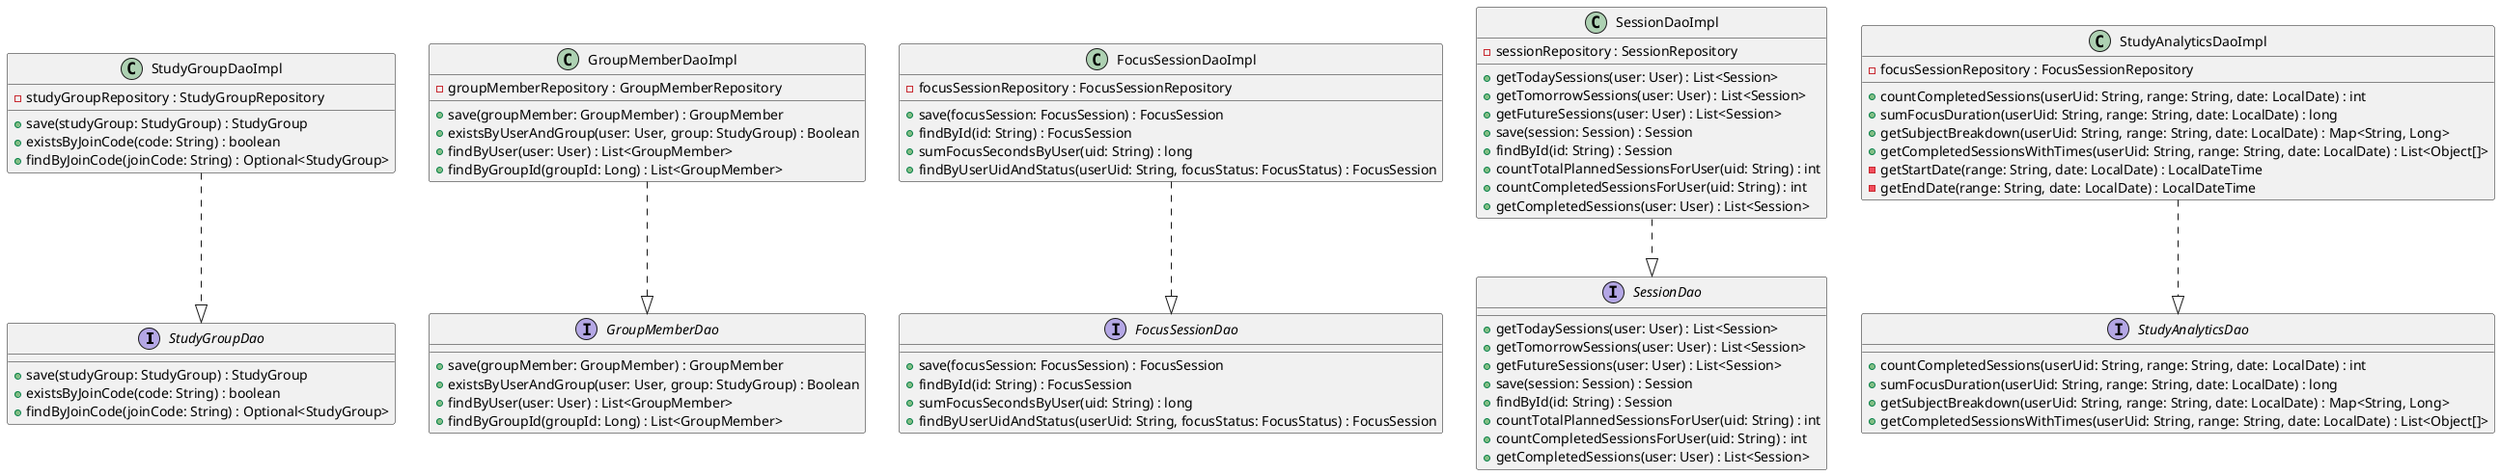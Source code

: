 @startuml

interface StudyGroupDao {
    + save(studyGroup: StudyGroup) : StudyGroup
    + existsByJoinCode(code: String) : boolean
    + findByJoinCode(joinCode: String) : Optional<StudyGroup>
}

interface GroupMemberDao {
    + save(groupMember: GroupMember) : GroupMember
    + existsByUserAndGroup(user: User, group: StudyGroup) : Boolean
    + findByUser(user: User) : List<GroupMember>
    + findByGroupId(groupId: Long) : List<GroupMember>
}

interface FocusSessionDao {
    + save(focusSession: FocusSession) : FocusSession
    + findById(id: String) : FocusSession
    + sumFocusSecondsByUser(uid: String) : long
    + findByUserUidAndStatus(userUid: String, focusStatus: FocusStatus) : FocusSession
}

interface SessionDao {
    + getTodaySessions(user: User) : List<Session>
    + getTomorrowSessions(user: User) : List<Session>
    + getFutureSessions(user: User) : List<Session>
    + save(session: Session) : Session
    + findById(id: String) : Session
    + countTotalPlannedSessionsForUser(uid: String) : int
    + countCompletedSessionsForUser(uid: String) : int
    + getCompletedSessions(user: User) : List<Session>
}

interface StudyAnalyticsDao {
    + countCompletedSessions(userUid: String, range: String, date: LocalDate) : int
    + sumFocusDuration(userUid: String, range: String, date: LocalDate) : long
    + getSubjectBreakdown(userUid: String, range: String, date: LocalDate) : Map<String, Long>
    + getCompletedSessionsWithTimes(userUid: String, range: String, date: LocalDate) : List<Object[]>
}

class StudyGroupDaoImpl {
    - studyGroupRepository : StudyGroupRepository

    + save(studyGroup: StudyGroup) : StudyGroup
    + existsByJoinCode(code: String) : boolean
    + findByJoinCode(joinCode: String) : Optional<StudyGroup>
}

class GroupMemberDaoImpl {
    - groupMemberRepository : GroupMemberRepository

    + save(groupMember: GroupMember) : GroupMember
    + existsByUserAndGroup(user: User, group: StudyGroup) : Boolean
    + findByUser(user: User) : List<GroupMember>
    + findByGroupId(groupId: Long) : List<GroupMember>
}

class FocusSessionDaoImpl {
    - focusSessionRepository : FocusSessionRepository

    + save(focusSession: FocusSession) : FocusSession
    + findById(id: String) : FocusSession
    + sumFocusSecondsByUser(uid: String) : long
    + findByUserUidAndStatus(userUid: String, focusStatus: FocusStatus) : FocusSession
}

class SessionDaoImpl {
    - sessionRepository : SessionRepository

    + getTodaySessions(user: User) : List<Session>
    + getTomorrowSessions(user: User) : List<Session>
    + getFutureSessions(user: User) : List<Session>
    + save(session: Session) : Session
    + findById(id: String) : Session
    + countTotalPlannedSessionsForUser(uid: String) : int
    + countCompletedSessionsForUser(uid: String) : int
    + getCompletedSessions(user: User) : List<Session>
}

class StudyAnalyticsDaoImpl {
    - focusSessionRepository : FocusSessionRepository

    + countCompletedSessions(userUid: String, range: String, date: LocalDate) : int
    + sumFocusDuration(userUid: String, range: String, date: LocalDate) : long
    + getSubjectBreakdown(userUid: String, range: String, date: LocalDate) : Map<String, Long>
    + getCompletedSessionsWithTimes(userUid: String, range: String, date: LocalDate) : List<Object[]>
    - getStartDate(range: String, date: LocalDate) : LocalDateTime
    - getEndDate(range: String, date: LocalDate) : LocalDateTime
}

StudyGroupDaoImpl ..|> StudyGroupDao
GroupMemberDaoImpl ..|> GroupMemberDao
FocusSessionDaoImpl ..|> FocusSessionDao
SessionDaoImpl ..|> SessionDao
StudyAnalyticsDaoImpl ..|> StudyAnalyticsDao

@enduml
